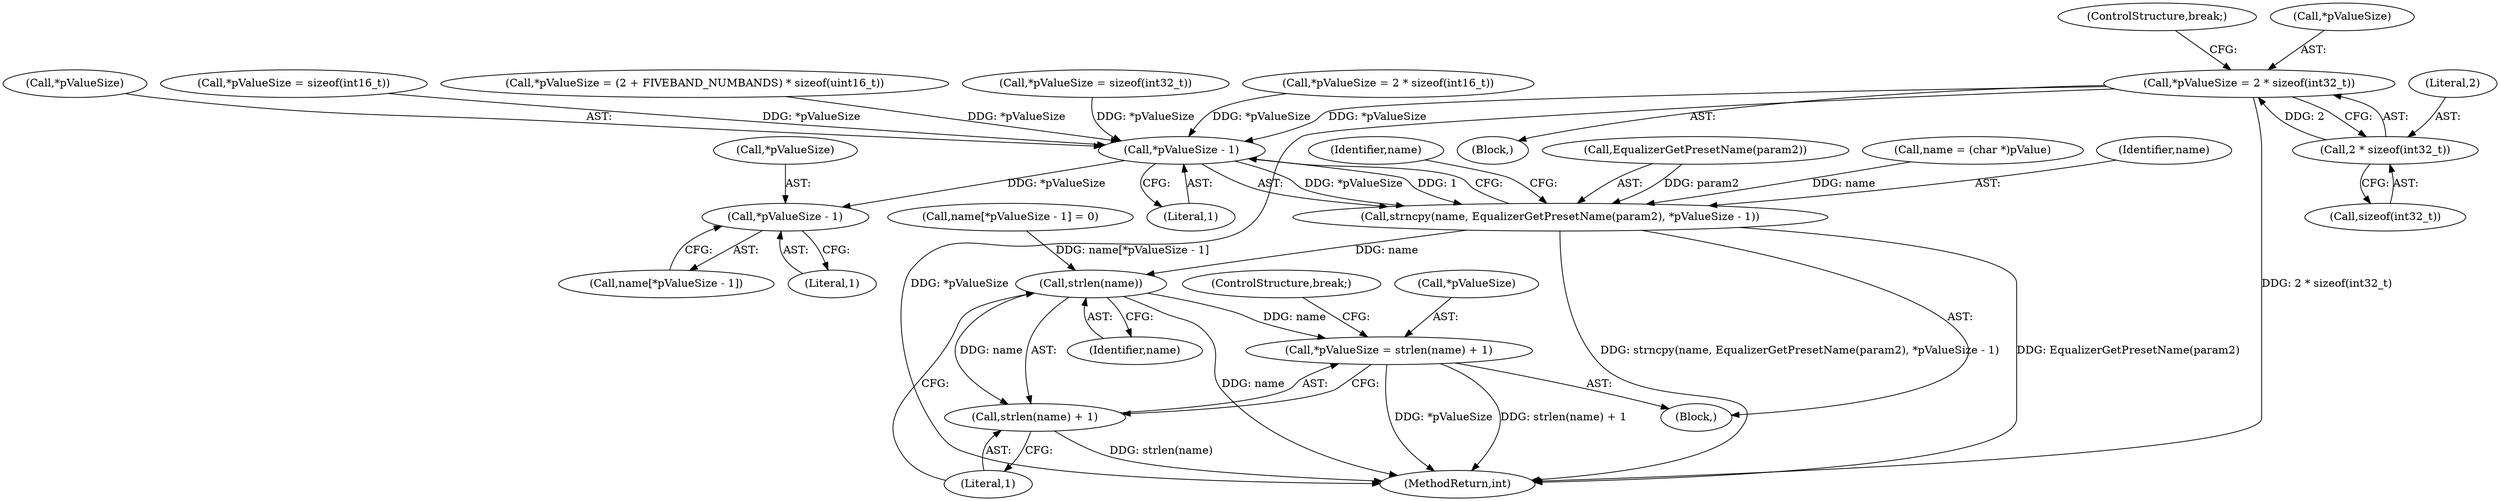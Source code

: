 digraph "0_Android_c66c43ad571ed2590dcd55a762c73c90d9744bac@API" {
"1000208" [label="(Call,*pValueSize = 2 * sizeof(int32_t))"];
"1000211" [label="(Call,2 * sizeof(int32_t))"];
"1000443" [label="(Call,*pValueSize - 1)"];
"1000439" [label="(Call,strncpy(name, EqualizerGetPresetName(param2), *pValueSize - 1))"];
"1000459" [label="(Call,strlen(name))"];
"1000455" [label="(Call,*pValueSize = strlen(name) + 1)"];
"1000458" [label="(Call,strlen(name) + 1)"];
"1000450" [label="(Call,*pValueSize - 1)"];
"1000258" [label="(Call,*pValueSize = (2 + FIVEBAND_NUMBANDS) * sizeof(uint16_t))"];
"1000140" [label="(Block,)"];
"1000453" [label="(Literal,1)"];
"1000459" [label="(Call,strlen(name))"];
"1000439" [label="(Call,strncpy(name, EqualizerGetPresetName(param2), *pValueSize - 1))"];
"1000231" [label="(Call,*pValueSize = sizeof(int32_t))"];
"1000451" [label="(Call,*pValueSize)"];
"1000213" [label="(Call,sizeof(int32_t))"];
"1000447" [label="(Call,name[*pValueSize - 1] = 0)"];
"1000215" [label="(ControlStructure,break;)"];
"1000441" [label="(Call,EqualizerGetPresetName(param2))"];
"1000450" [label="(Call,*pValueSize - 1)"];
"1000183" [label="(Call,*pValueSize = 2 * sizeof(int16_t))"];
"1000212" [label="(Literal,2)"];
"1000444" [label="(Call,*pValueSize)"];
"1000462" [label="(ControlStructure,break;)"];
"1000443" [label="(Call,*pValueSize - 1)"];
"1000434" [label="(Call,name = (char *)pValue)"];
"1000440" [label="(Identifier,name)"];
"1000460" [label="(Identifier,name)"];
"1000160" [label="(Call,*pValueSize = sizeof(int16_t))"];
"1000456" [label="(Call,*pValueSize)"];
"1000448" [label="(Call,name[*pValueSize - 1])"];
"1000461" [label="(Literal,1)"];
"1000458" [label="(Call,strlen(name) + 1)"];
"1000449" [label="(Identifier,name)"];
"1000455" [label="(Call,*pValueSize = strlen(name) + 1)"];
"1000277" [label="(Block,)"];
"1000209" [label="(Call,*pValueSize)"];
"1000446" [label="(Literal,1)"];
"1000208" [label="(Call,*pValueSize = 2 * sizeof(int32_t))"];
"1000211" [label="(Call,2 * sizeof(int32_t))"];
"1000522" [label="(MethodReturn,int)"];
"1000208" -> "1000140"  [label="AST: "];
"1000208" -> "1000211"  [label="CFG: "];
"1000209" -> "1000208"  [label="AST: "];
"1000211" -> "1000208"  [label="AST: "];
"1000215" -> "1000208"  [label="CFG: "];
"1000208" -> "1000522"  [label="DDG: *pValueSize"];
"1000208" -> "1000522"  [label="DDG: 2 * sizeof(int32_t)"];
"1000211" -> "1000208"  [label="DDG: 2"];
"1000208" -> "1000443"  [label="DDG: *pValueSize"];
"1000211" -> "1000213"  [label="CFG: "];
"1000212" -> "1000211"  [label="AST: "];
"1000213" -> "1000211"  [label="AST: "];
"1000443" -> "1000439"  [label="AST: "];
"1000443" -> "1000446"  [label="CFG: "];
"1000444" -> "1000443"  [label="AST: "];
"1000446" -> "1000443"  [label="AST: "];
"1000439" -> "1000443"  [label="CFG: "];
"1000443" -> "1000439"  [label="DDG: *pValueSize"];
"1000443" -> "1000439"  [label="DDG: 1"];
"1000258" -> "1000443"  [label="DDG: *pValueSize"];
"1000183" -> "1000443"  [label="DDG: *pValueSize"];
"1000231" -> "1000443"  [label="DDG: *pValueSize"];
"1000160" -> "1000443"  [label="DDG: *pValueSize"];
"1000443" -> "1000450"  [label="DDG: *pValueSize"];
"1000439" -> "1000277"  [label="AST: "];
"1000440" -> "1000439"  [label="AST: "];
"1000441" -> "1000439"  [label="AST: "];
"1000449" -> "1000439"  [label="CFG: "];
"1000439" -> "1000522"  [label="DDG: EqualizerGetPresetName(param2)"];
"1000439" -> "1000522"  [label="DDG: strncpy(name, EqualizerGetPresetName(param2), *pValueSize - 1)"];
"1000434" -> "1000439"  [label="DDG: name"];
"1000441" -> "1000439"  [label="DDG: param2"];
"1000439" -> "1000459"  [label="DDG: name"];
"1000459" -> "1000458"  [label="AST: "];
"1000459" -> "1000460"  [label="CFG: "];
"1000460" -> "1000459"  [label="AST: "];
"1000461" -> "1000459"  [label="CFG: "];
"1000459" -> "1000522"  [label="DDG: name"];
"1000459" -> "1000455"  [label="DDG: name"];
"1000459" -> "1000458"  [label="DDG: name"];
"1000447" -> "1000459"  [label="DDG: name[*pValueSize - 1]"];
"1000455" -> "1000277"  [label="AST: "];
"1000455" -> "1000458"  [label="CFG: "];
"1000456" -> "1000455"  [label="AST: "];
"1000458" -> "1000455"  [label="AST: "];
"1000462" -> "1000455"  [label="CFG: "];
"1000455" -> "1000522"  [label="DDG: strlen(name) + 1"];
"1000455" -> "1000522"  [label="DDG: *pValueSize"];
"1000458" -> "1000461"  [label="CFG: "];
"1000461" -> "1000458"  [label="AST: "];
"1000458" -> "1000522"  [label="DDG: strlen(name)"];
"1000450" -> "1000448"  [label="AST: "];
"1000450" -> "1000453"  [label="CFG: "];
"1000451" -> "1000450"  [label="AST: "];
"1000453" -> "1000450"  [label="AST: "];
"1000448" -> "1000450"  [label="CFG: "];
}
